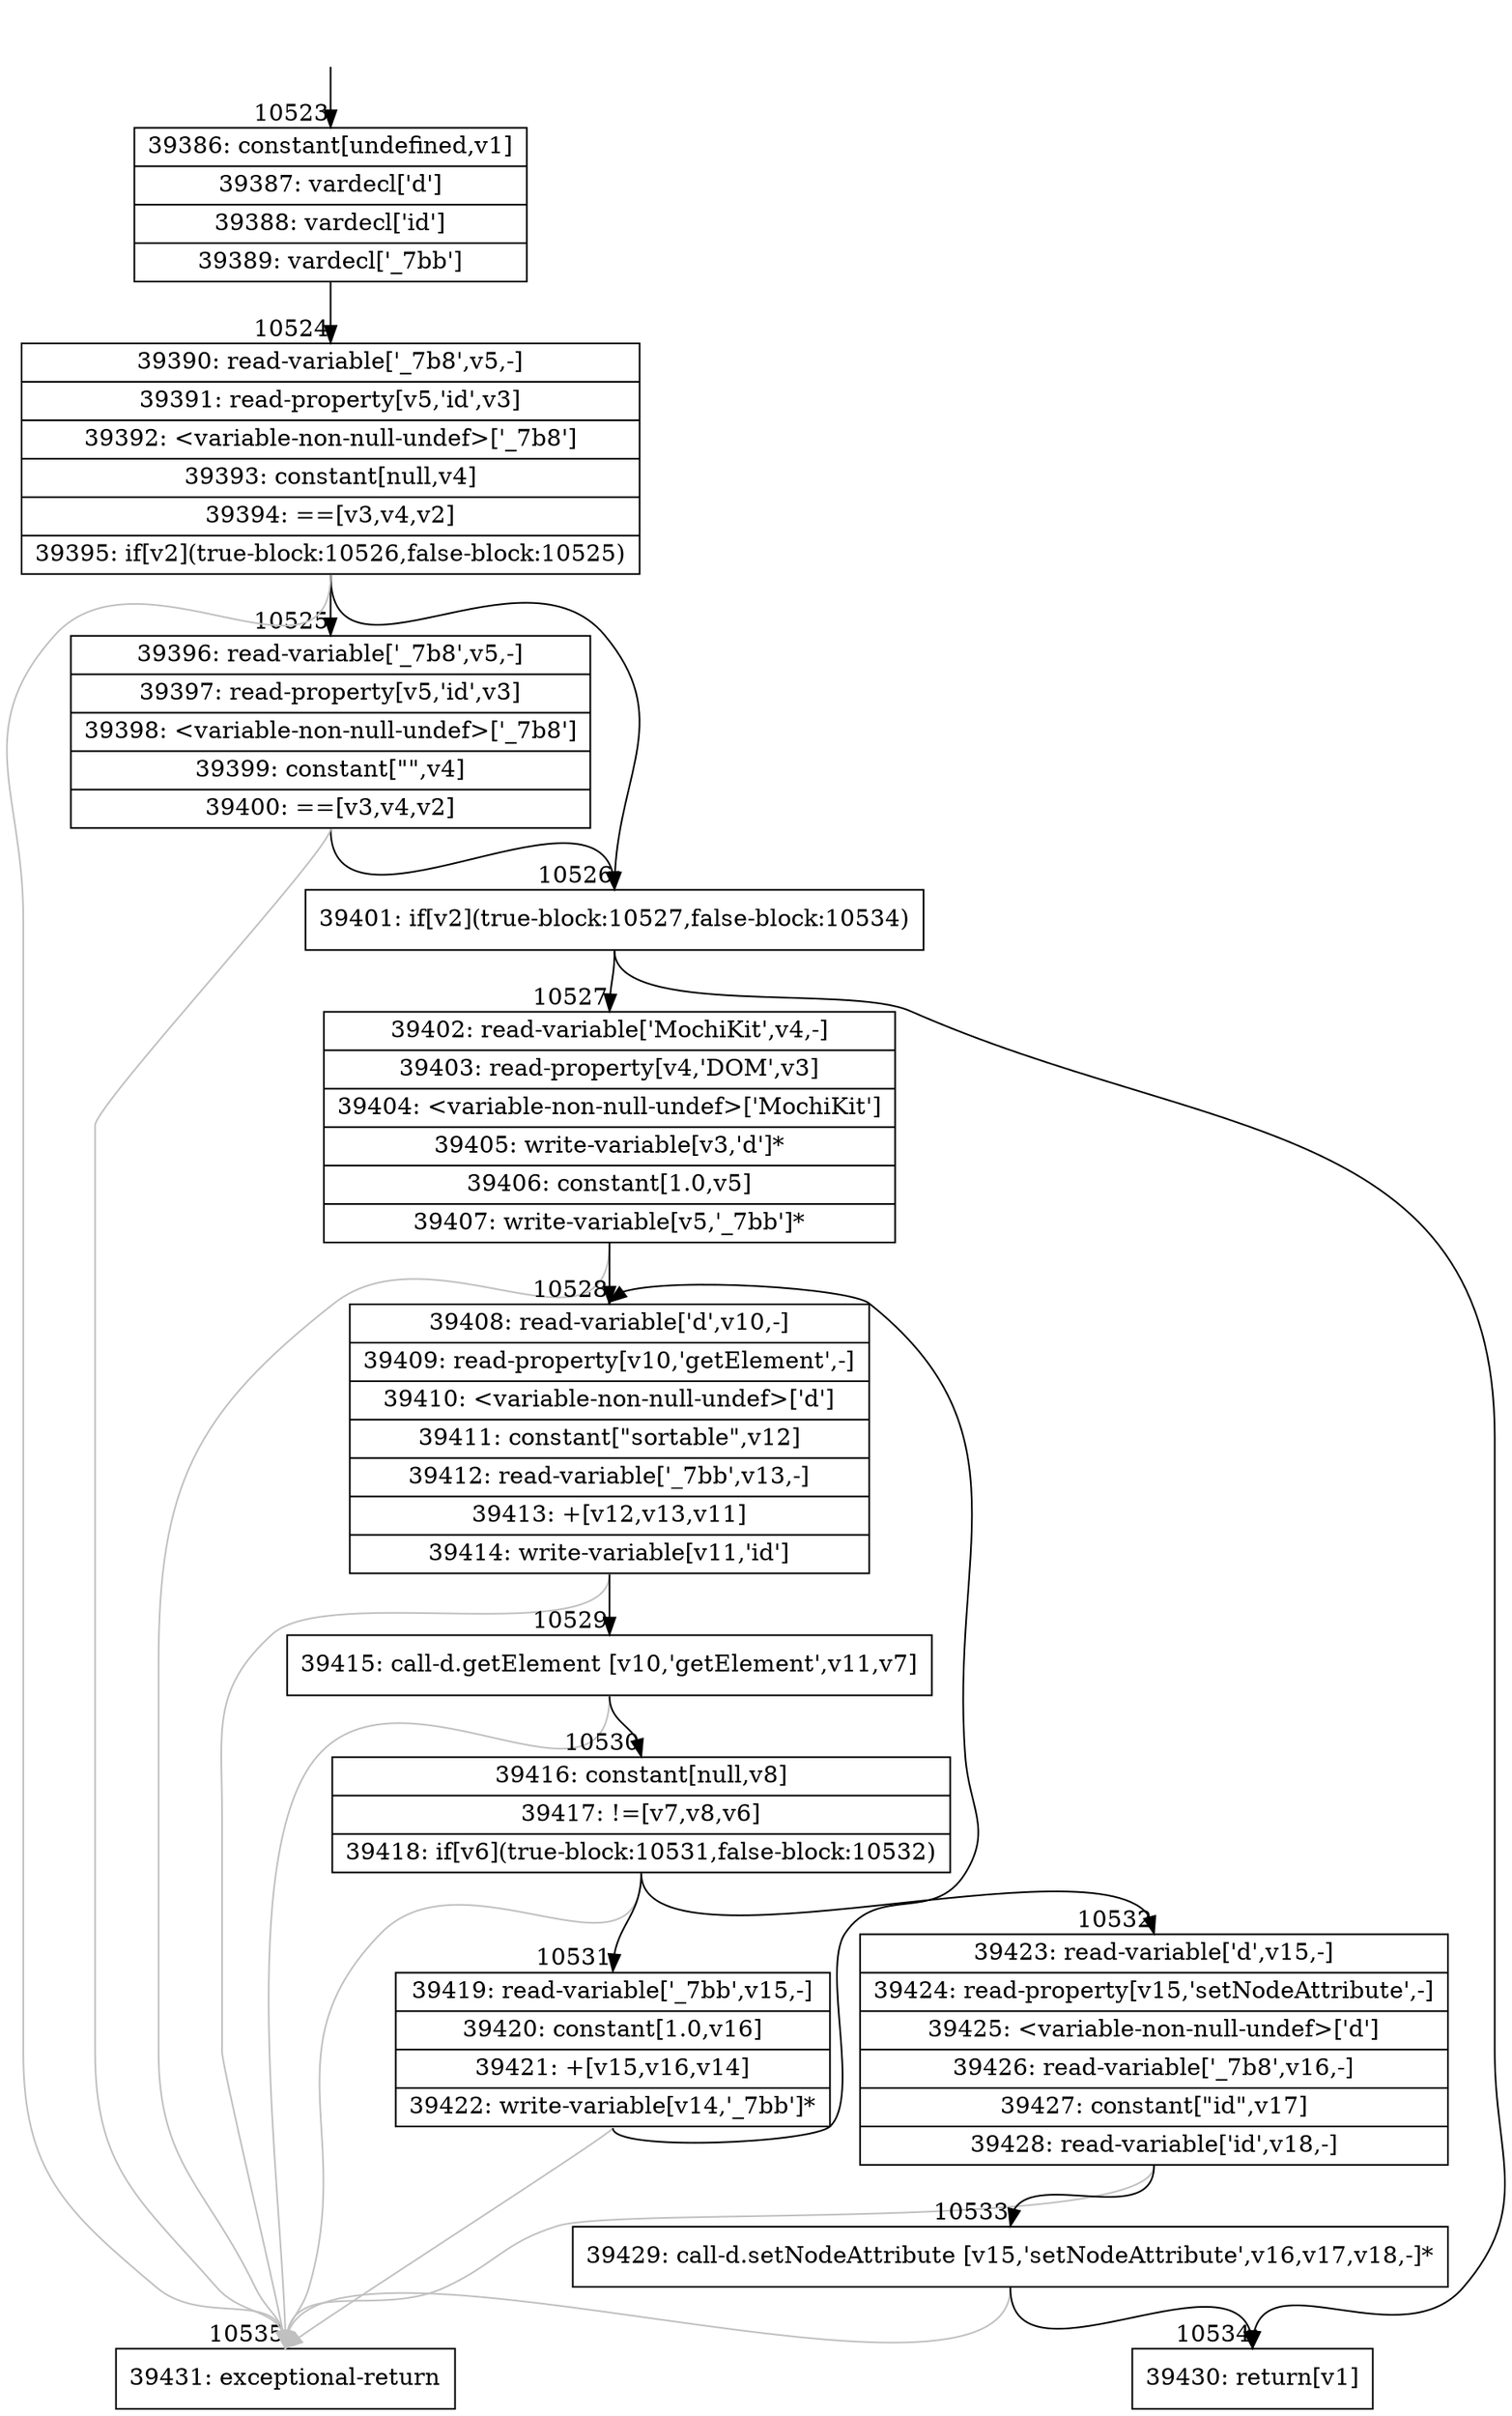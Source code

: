 digraph {
rankdir="TD"
BB_entry747[shape=none,label=""];
BB_entry747 -> BB10523 [tailport=s, headport=n, headlabel="    10523"]
BB10523 [shape=record label="{39386: constant[undefined,v1]|39387: vardecl['d']|39388: vardecl['id']|39389: vardecl['_7bb']}" ] 
BB10523 -> BB10524 [tailport=s, headport=n, headlabel="      10524"]
BB10524 [shape=record label="{39390: read-variable['_7b8',v5,-]|39391: read-property[v5,'id',v3]|39392: \<variable-non-null-undef\>['_7b8']|39393: constant[null,v4]|39394: ==[v3,v4,v2]|39395: if[v2](true-block:10526,false-block:10525)}" ] 
BB10524 -> BB10526 [tailport=s, headport=n, headlabel="      10526"]
BB10524 -> BB10525 [tailport=s, headport=n, headlabel="      10525"]
BB10524 -> BB10535 [tailport=s, headport=n, color=gray, headlabel="      10535"]
BB10525 [shape=record label="{39396: read-variable['_7b8',v5,-]|39397: read-property[v5,'id',v3]|39398: \<variable-non-null-undef\>['_7b8']|39399: constant[\"\",v4]|39400: ==[v3,v4,v2]}" ] 
BB10525 -> BB10526 [tailport=s, headport=n]
BB10525 -> BB10535 [tailport=s, headport=n, color=gray]
BB10526 [shape=record label="{39401: if[v2](true-block:10527,false-block:10534)}" ] 
BB10526 -> BB10527 [tailport=s, headport=n, headlabel="      10527"]
BB10526 -> BB10534 [tailport=s, headport=n, headlabel="      10534"]
BB10527 [shape=record label="{39402: read-variable['MochiKit',v4,-]|39403: read-property[v4,'DOM',v3]|39404: \<variable-non-null-undef\>['MochiKit']|39405: write-variable[v3,'d']*|39406: constant[1.0,v5]|39407: write-variable[v5,'_7bb']*}" ] 
BB10527 -> BB10528 [tailport=s, headport=n, headlabel="      10528"]
BB10527 -> BB10535 [tailport=s, headport=n, color=gray]
BB10528 [shape=record label="{39408: read-variable['d',v10,-]|39409: read-property[v10,'getElement',-]|39410: \<variable-non-null-undef\>['d']|39411: constant[\"sortable\",v12]|39412: read-variable['_7bb',v13,-]|39413: +[v12,v13,v11]|39414: write-variable[v11,'id']}" ] 
BB10528 -> BB10529 [tailport=s, headport=n, headlabel="      10529"]
BB10528 -> BB10535 [tailport=s, headport=n, color=gray]
BB10529 [shape=record label="{39415: call-d.getElement [v10,'getElement',v11,v7]}" ] 
BB10529 -> BB10530 [tailport=s, headport=n, headlabel="      10530"]
BB10529 -> BB10535 [tailport=s, headport=n, color=gray]
BB10530 [shape=record label="{39416: constant[null,v8]|39417: !=[v7,v8,v6]|39418: if[v6](true-block:10531,false-block:10532)}" ] 
BB10530 -> BB10531 [tailport=s, headport=n, headlabel="      10531"]
BB10530 -> BB10532 [tailport=s, headport=n, headlabel="      10532"]
BB10530 -> BB10535 [tailport=s, headport=n, color=gray]
BB10531 [shape=record label="{39419: read-variable['_7bb',v15,-]|39420: constant[1.0,v16]|39421: +[v15,v16,v14]|39422: write-variable[v14,'_7bb']*}" ] 
BB10531 -> BB10528 [tailport=s, headport=n]
BB10531 -> BB10535 [tailport=s, headport=n, color=gray]
BB10532 [shape=record label="{39423: read-variable['d',v15,-]|39424: read-property[v15,'setNodeAttribute',-]|39425: \<variable-non-null-undef\>['d']|39426: read-variable['_7b8',v16,-]|39427: constant[\"id\",v17]|39428: read-variable['id',v18,-]}" ] 
BB10532 -> BB10533 [tailport=s, headport=n, headlabel="      10533"]
BB10532 -> BB10535 [tailport=s, headport=n, color=gray]
BB10533 [shape=record label="{39429: call-d.setNodeAttribute [v15,'setNodeAttribute',v16,v17,v18,-]*}" ] 
BB10533 -> BB10534 [tailport=s, headport=n]
BB10533 -> BB10535 [tailport=s, headport=n, color=gray]
BB10534 [shape=record label="{39430: return[v1]}" ] 
BB10535 [shape=record label="{39431: exceptional-return}" ] 
//#$~ 7402
}
